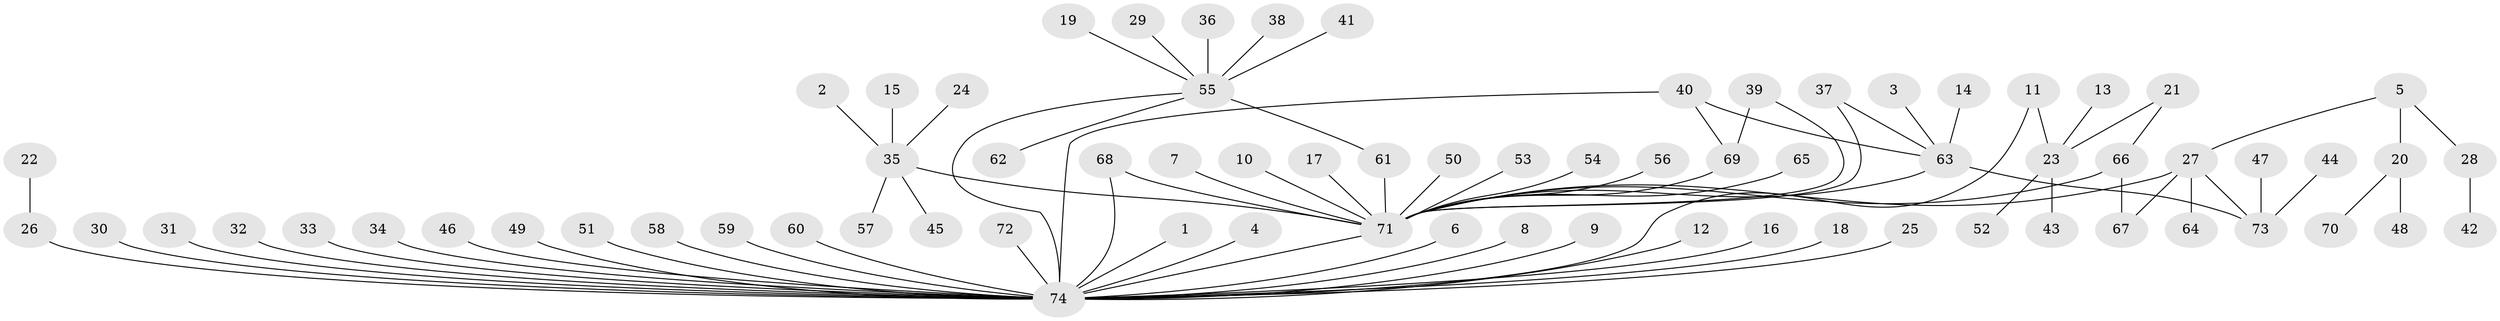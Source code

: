 // original degree distribution, {30: 0.00819672131147541, 21: 0.00819672131147541, 9: 0.00819672131147541, 6: 0.01639344262295082, 4: 0.03278688524590164, 7: 0.01639344262295082, 2: 0.18032786885245902, 1: 0.639344262295082, 10: 0.00819672131147541, 3: 0.07377049180327869, 5: 0.00819672131147541}
// Generated by graph-tools (version 1.1) at 2025/36/03/04/25 23:36:51]
// undirected, 74 vertices, 82 edges
graph export_dot {
  node [color=gray90,style=filled];
  1;
  2;
  3;
  4;
  5;
  6;
  7;
  8;
  9;
  10;
  11;
  12;
  13;
  14;
  15;
  16;
  17;
  18;
  19;
  20;
  21;
  22;
  23;
  24;
  25;
  26;
  27;
  28;
  29;
  30;
  31;
  32;
  33;
  34;
  35;
  36;
  37;
  38;
  39;
  40;
  41;
  42;
  43;
  44;
  45;
  46;
  47;
  48;
  49;
  50;
  51;
  52;
  53;
  54;
  55;
  56;
  57;
  58;
  59;
  60;
  61;
  62;
  63;
  64;
  65;
  66;
  67;
  68;
  69;
  70;
  71;
  72;
  73;
  74;
  1 -- 74 [weight=1.0];
  2 -- 35 [weight=1.0];
  3 -- 63 [weight=1.0];
  4 -- 74 [weight=1.0];
  5 -- 20 [weight=1.0];
  5 -- 27 [weight=1.0];
  5 -- 28 [weight=1.0];
  6 -- 74 [weight=1.0];
  7 -- 71 [weight=1.0];
  8 -- 74 [weight=1.0];
  9 -- 74 [weight=1.0];
  10 -- 71 [weight=1.0];
  11 -- 23 [weight=1.0];
  11 -- 74 [weight=1.0];
  12 -- 74 [weight=1.0];
  13 -- 23 [weight=1.0];
  14 -- 63 [weight=1.0];
  15 -- 35 [weight=1.0];
  16 -- 74 [weight=1.0];
  17 -- 71 [weight=1.0];
  18 -- 74 [weight=1.0];
  19 -- 55 [weight=1.0];
  20 -- 48 [weight=1.0];
  20 -- 70 [weight=1.0];
  21 -- 23 [weight=1.0];
  21 -- 66 [weight=1.0];
  22 -- 26 [weight=1.0];
  23 -- 43 [weight=1.0];
  23 -- 52 [weight=1.0];
  24 -- 35 [weight=1.0];
  25 -- 74 [weight=1.0];
  26 -- 74 [weight=1.0];
  27 -- 64 [weight=1.0];
  27 -- 67 [weight=1.0];
  27 -- 71 [weight=1.0];
  27 -- 73 [weight=1.0];
  28 -- 42 [weight=1.0];
  29 -- 55 [weight=1.0];
  30 -- 74 [weight=1.0];
  31 -- 74 [weight=1.0];
  32 -- 74 [weight=1.0];
  33 -- 74 [weight=1.0];
  34 -- 74 [weight=1.0];
  35 -- 45 [weight=1.0];
  35 -- 57 [weight=1.0];
  35 -- 71 [weight=1.0];
  36 -- 55 [weight=1.0];
  37 -- 63 [weight=1.0];
  37 -- 71 [weight=1.0];
  38 -- 55 [weight=1.0];
  39 -- 69 [weight=1.0];
  39 -- 71 [weight=1.0];
  40 -- 63 [weight=1.0];
  40 -- 69 [weight=1.0];
  40 -- 74 [weight=1.0];
  41 -- 55 [weight=1.0];
  44 -- 73 [weight=1.0];
  46 -- 74 [weight=1.0];
  47 -- 73 [weight=1.0];
  49 -- 74 [weight=1.0];
  50 -- 71 [weight=1.0];
  51 -- 74 [weight=1.0];
  53 -- 71 [weight=1.0];
  54 -- 71 [weight=1.0];
  55 -- 61 [weight=2.0];
  55 -- 62 [weight=1.0];
  55 -- 74 [weight=1.0];
  56 -- 71 [weight=1.0];
  58 -- 74 [weight=1.0];
  59 -- 74 [weight=1.0];
  60 -- 74 [weight=1.0];
  61 -- 71 [weight=1.0];
  63 -- 71 [weight=1.0];
  63 -- 73 [weight=1.0];
  65 -- 71 [weight=1.0];
  66 -- 67 [weight=1.0];
  66 -- 71 [weight=1.0];
  68 -- 71 [weight=1.0];
  68 -- 74 [weight=1.0];
  69 -- 71 [weight=1.0];
  71 -- 74 [weight=1.0];
  72 -- 74 [weight=1.0];
}
